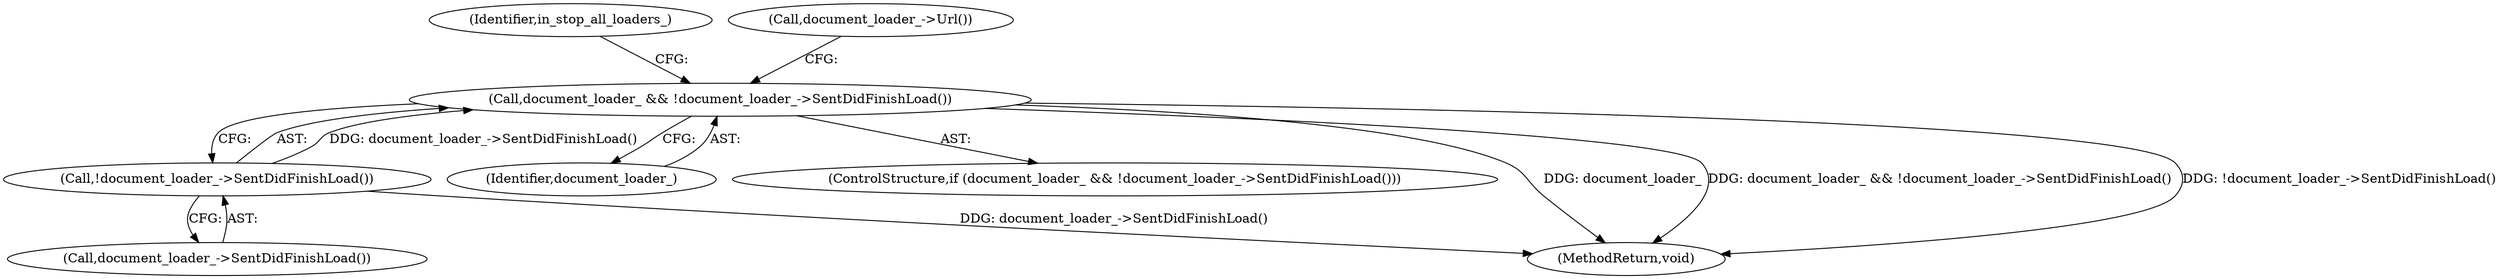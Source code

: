 digraph "1_Chrome_fd506b0ac6c7846ae45b5034044fe85c28ee68ac_0@del" {
"1000137" [label="(Call,document_loader_ && !document_loader_->SentDidFinishLoad())"];
"1000139" [label="(Call,!document_loader_->SentDidFinishLoad())"];
"1000140" [label="(Call,document_loader_->SentDidFinishLoad())"];
"1000139" [label="(Call,!document_loader_->SentDidFinishLoad())"];
"1000138" [label="(Identifier,document_loader_)"];
"1000136" [label="(ControlStructure,if (document_loader_ && !document_loader_->SentDidFinishLoad()))"];
"1000149" [label="(MethodReturn,void)"];
"1000137" [label="(Call,document_loader_ && !document_loader_->SentDidFinishLoad())"];
"1000146" [label="(Identifier,in_stop_all_loaders_)"];
"1000144" [label="(Call,document_loader_->Url())"];
"1000137" -> "1000136"  [label="AST: "];
"1000137" -> "1000138"  [label="CFG: "];
"1000137" -> "1000139"  [label="CFG: "];
"1000138" -> "1000137"  [label="AST: "];
"1000139" -> "1000137"  [label="AST: "];
"1000144" -> "1000137"  [label="CFG: "];
"1000146" -> "1000137"  [label="CFG: "];
"1000137" -> "1000149"  [label="DDG: document_loader_"];
"1000137" -> "1000149"  [label="DDG: document_loader_ && !document_loader_->SentDidFinishLoad()"];
"1000137" -> "1000149"  [label="DDG: !document_loader_->SentDidFinishLoad()"];
"1000139" -> "1000137"  [label="DDG: document_loader_->SentDidFinishLoad()"];
"1000139" -> "1000140"  [label="CFG: "];
"1000140" -> "1000139"  [label="AST: "];
"1000139" -> "1000149"  [label="DDG: document_loader_->SentDidFinishLoad()"];
}
